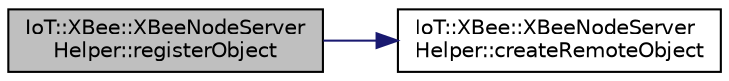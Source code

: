 digraph "IoT::XBee::XBeeNodeServerHelper::registerObject"
{
 // LATEX_PDF_SIZE
  edge [fontname="Helvetica",fontsize="10",labelfontname="Helvetica",labelfontsize="10"];
  node [fontname="Helvetica",fontsize="10",shape=record];
  rankdir="LR";
  Node1 [label="IoT::XBee::XBeeNodeServer\lHelper::registerObject",height=0.2,width=0.4,color="black", fillcolor="grey75", style="filled", fontcolor="black",tooltip=" "];
  Node1 -> Node2 [color="midnightblue",fontsize="10",style="solid",fontname="Helvetica"];
  Node2 [label="IoT::XBee::XBeeNodeServer\lHelper::createRemoteObject",height=0.2,width=0.4,color="black", fillcolor="white", style="filled",URL="$classIoT_1_1XBee_1_1XBeeNodeServerHelper.html#aad12767b3372aaba9932496eefed8112",tooltip="Destroys the XBeeNodeServerHelper."];
}
